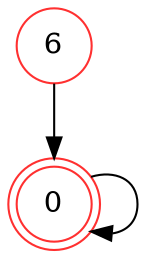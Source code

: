 digraph {   
    node [shape = doublecircle, color = firebrick1] 0 ;
    node [shape = circle];
    node [color= firebrick1];
    6 -> 0 -> 0;	
}